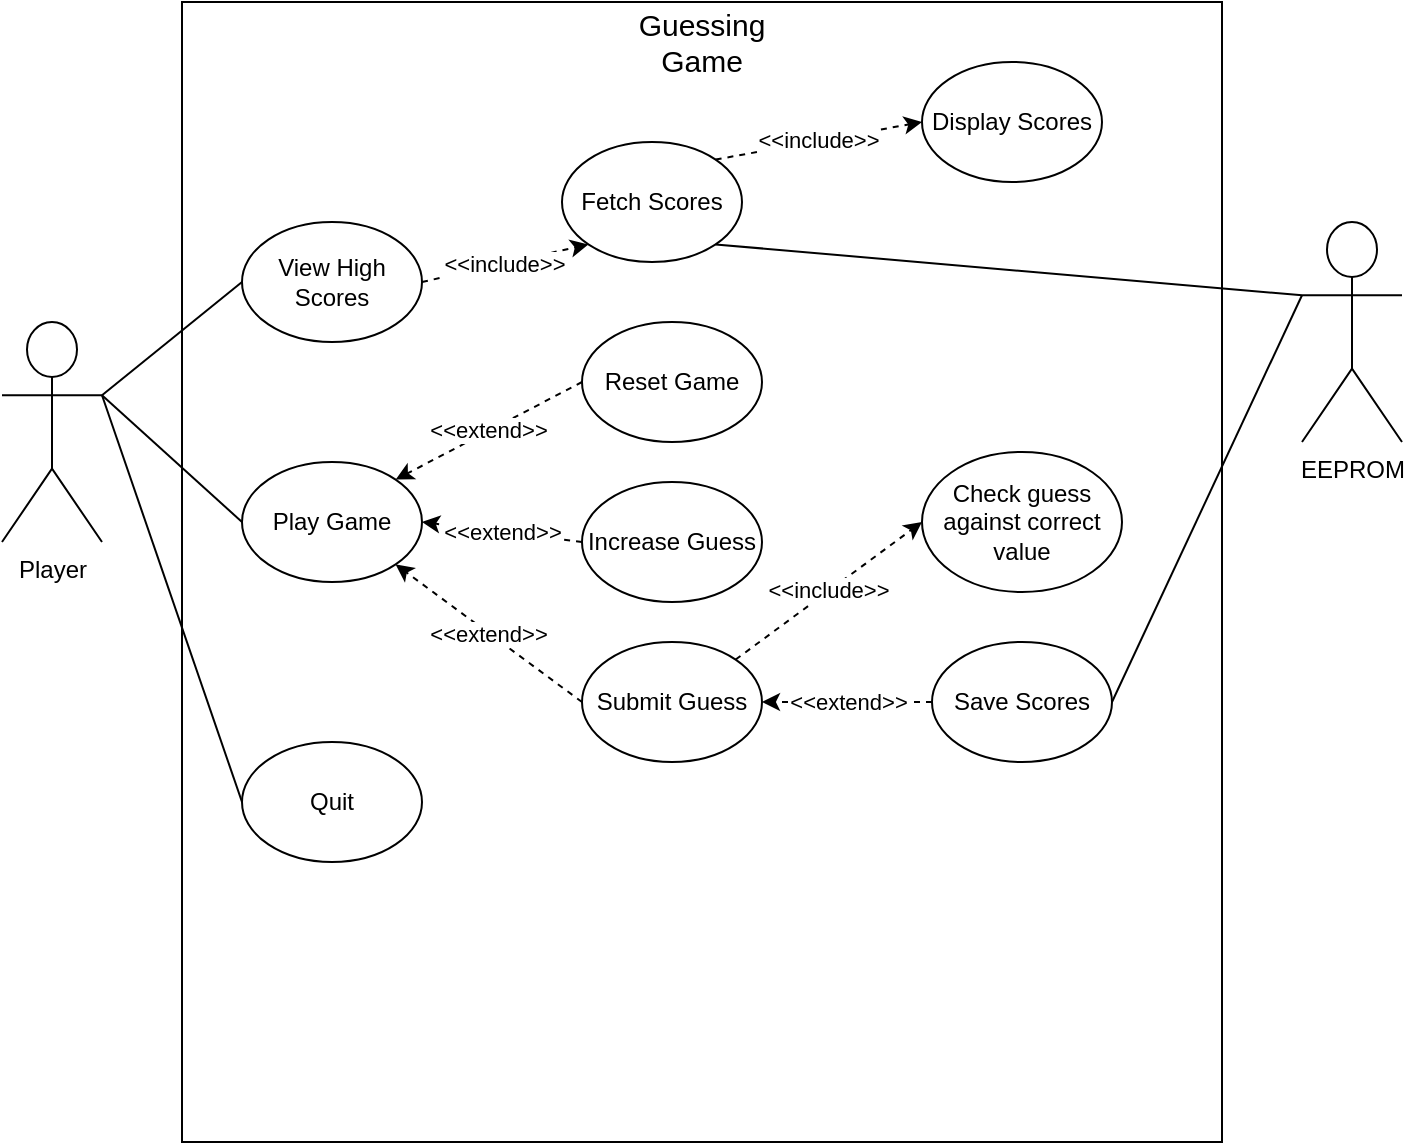 <mxfile version="14.7.10" type="device"><diagram id="8M_5tS3nb2d2DTy6Kd6y" name="Page-1"><mxGraphModel dx="1125" dy="661" grid="1" gridSize="10" guides="1" tooltips="1" connect="1" arrows="1" fold="1" page="1" pageScale="1" pageWidth="827" pageHeight="1169" math="0" shadow="0"><root><mxCell id="0"/><mxCell id="1" parent="0"/><mxCell id="0fDJD2MrSq8Lg2oB8Wy7-2" value="" style="rounded=0;whiteSpace=wrap;html=1;glass=0;" parent="1" vertex="1"><mxGeometry x="160" y="40" width="520" height="570" as="geometry"/></mxCell><mxCell id="0fDJD2MrSq8Lg2oB8Wy7-3" value="&lt;div&gt;&lt;span style=&quot;font-size: 15px&quot;&gt;Guessing Game&lt;/span&gt;&lt;/div&gt;" style="text;html=1;strokeColor=none;fillColor=none;align=center;verticalAlign=middle;whiteSpace=wrap;rounded=0;glass=0;" parent="1" vertex="1"><mxGeometry x="400" y="50" width="40" height="20" as="geometry"/></mxCell><mxCell id="0fDJD2MrSq8Lg2oB8Wy7-4" value="Player" style="shape=umlActor;verticalLabelPosition=bottom;verticalAlign=top;html=1;outlineConnect=0;rounded=0;glass=0;" parent="1" vertex="1"><mxGeometry x="70" y="200" width="50" height="110" as="geometry"/></mxCell><mxCell id="0fDJD2MrSq8Lg2oB8Wy7-5" value="View High Scores" style="ellipse;whiteSpace=wrap;html=1;rounded=0;glass=0;" parent="1" vertex="1"><mxGeometry x="190" y="150" width="90" height="60" as="geometry"/></mxCell><mxCell id="0fDJD2MrSq8Lg2oB8Wy7-6" value="EEPROM" style="shape=umlActor;verticalLabelPosition=bottom;verticalAlign=top;html=1;outlineConnect=0;rounded=0;glass=0;" parent="1" vertex="1"><mxGeometry x="720" y="150" width="50" height="110" as="geometry"/></mxCell><mxCell id="0fDJD2MrSq8Lg2oB8Wy7-15" value="Play Game" style="ellipse;whiteSpace=wrap;html=1;rounded=0;glass=0;" parent="1" vertex="1"><mxGeometry x="190" y="270" width="90" height="60" as="geometry"/></mxCell><mxCell id="0fDJD2MrSq8Lg2oB8Wy7-16" value="Quit" style="ellipse;whiteSpace=wrap;html=1;rounded=0;glass=0;" parent="1" vertex="1"><mxGeometry x="190" y="410" width="90" height="60" as="geometry"/></mxCell><mxCell id="0fDJD2MrSq8Lg2oB8Wy7-18" value="Fetch Scores" style="ellipse;whiteSpace=wrap;html=1;rounded=0;glass=0;" parent="1" vertex="1"><mxGeometry x="350" y="110" width="90" height="60" as="geometry"/></mxCell><mxCell id="0fDJD2MrSq8Lg2oB8Wy7-19" value="Display Scores" style="ellipse;whiteSpace=wrap;html=1;rounded=0;glass=0;" parent="1" vertex="1"><mxGeometry x="530" y="70" width="90" height="60" as="geometry"/></mxCell><mxCell id="0fDJD2MrSq8Lg2oB8Wy7-21" value="" style="endArrow=none;html=1;entryX=1;entryY=1;entryDx=0;entryDy=0;exitX=0;exitY=0.333;exitDx=0;exitDy=0;exitPerimeter=0;" parent="1" target="0fDJD2MrSq8Lg2oB8Wy7-18" edge="1" source="0fDJD2MrSq8Lg2oB8Wy7-6"><mxGeometry width="50" height="50" relative="1" as="geometry"><mxPoint x="720" y="237" as="sourcePoint"/><mxPoint x="440" y="440" as="targetPoint"/></mxGeometry></mxCell><mxCell id="0fDJD2MrSq8Lg2oB8Wy7-24" value="&amp;lt;&amp;lt;include&amp;gt;&amp;gt;" style="endArrow=classic;html=1;exitX=1;exitY=0.5;exitDx=0;exitDy=0;entryX=0;entryY=1;entryDx=0;entryDy=0;dashed=1;" parent="1" source="0fDJD2MrSq8Lg2oB8Wy7-5" target="0fDJD2MrSq8Lg2oB8Wy7-18" edge="1"><mxGeometry width="50" height="50" relative="1" as="geometry"><mxPoint x="390" y="490" as="sourcePoint"/><mxPoint x="440" y="440" as="targetPoint"/></mxGeometry></mxCell><mxCell id="0fDJD2MrSq8Lg2oB8Wy7-26" value="&amp;lt;&amp;lt;include&amp;gt;&amp;gt;" style="endArrow=classic;html=1;entryX=0;entryY=0.5;entryDx=0;entryDy=0;dashed=1;exitX=1;exitY=0;exitDx=0;exitDy=0;" parent="1" source="0fDJD2MrSq8Lg2oB8Wy7-18" target="0fDJD2MrSq8Lg2oB8Wy7-19" edge="1"><mxGeometry width="50" height="50" relative="1" as="geometry"><mxPoint x="440" y="140" as="sourcePoint"/><mxPoint x="360" y="150" as="targetPoint"/></mxGeometry></mxCell><mxCell id="0fDJD2MrSq8Lg2oB8Wy7-27" value="" style="endArrow=none;html=1;exitX=1;exitY=0.333;exitDx=0;exitDy=0;exitPerimeter=0;entryX=0;entryY=0.5;entryDx=0;entryDy=0;" parent="1" source="0fDJD2MrSq8Lg2oB8Wy7-4" target="0fDJD2MrSq8Lg2oB8Wy7-5" edge="1"><mxGeometry width="50" height="50" relative="1" as="geometry"><mxPoint x="390" y="490" as="sourcePoint"/><mxPoint x="440" y="440" as="targetPoint"/></mxGeometry></mxCell><mxCell id="0fDJD2MrSq8Lg2oB8Wy7-28" value="" style="endArrow=none;html=1;exitX=1;exitY=0.333;exitDx=0;exitDy=0;exitPerimeter=0;entryX=0;entryY=0.5;entryDx=0;entryDy=0;" parent="1" source="0fDJD2MrSq8Lg2oB8Wy7-4" target="0fDJD2MrSq8Lg2oB8Wy7-15" edge="1"><mxGeometry width="50" height="50" relative="1" as="geometry"><mxPoint x="130" y="246.667" as="sourcePoint"/><mxPoint x="200" y="190" as="targetPoint"/></mxGeometry></mxCell><mxCell id="0fDJD2MrSq8Lg2oB8Wy7-29" value="" style="endArrow=none;html=1;exitX=1;exitY=0.333;exitDx=0;exitDy=0;exitPerimeter=0;entryX=0;entryY=0.5;entryDx=0;entryDy=0;" parent="1" source="0fDJD2MrSq8Lg2oB8Wy7-4" target="0fDJD2MrSq8Lg2oB8Wy7-16" edge="1"><mxGeometry width="50" height="50" relative="1" as="geometry"><mxPoint x="130" y="246.667" as="sourcePoint"/><mxPoint x="200" y="330" as="targetPoint"/></mxGeometry></mxCell><mxCell id="0fDJD2MrSq8Lg2oB8Wy7-30" value="Save Scores" style="ellipse;whiteSpace=wrap;html=1;rounded=0;glass=0;" parent="1" vertex="1"><mxGeometry x="535" y="360" width="90" height="60" as="geometry"/></mxCell><mxCell id="0fDJD2MrSq8Lg2oB8Wy7-31" value="&amp;lt;&amp;lt;extend&amp;gt;&amp;gt;" style="endArrow=classic;html=1;exitX=0;exitY=0.5;exitDx=0;exitDy=0;entryX=1;entryY=0.5;entryDx=0;entryDy=0;dashed=1;" parent="1" source="0fDJD2MrSq8Lg2oB8Wy7-30" target="0fDJD2MrSq8Lg2oB8Wy7-36" edge="1"><mxGeometry width="50" height="50" relative="1" as="geometry"><mxPoint x="290" y="190" as="sourcePoint"/><mxPoint x="360" y="150" as="targetPoint"/><Array as="points"/></mxGeometry></mxCell><mxCell id="0fDJD2MrSq8Lg2oB8Wy7-32" value="" style="endArrow=none;html=1;entryX=1;entryY=0.5;entryDx=0;entryDy=0;exitX=0;exitY=0.333;exitDx=0;exitDy=0;exitPerimeter=0;" parent="1" source="0fDJD2MrSq8Lg2oB8Wy7-6" target="0fDJD2MrSq8Lg2oB8Wy7-30" edge="1"><mxGeometry width="50" height="50" relative="1" as="geometry"><mxPoint x="730" y="247" as="sourcePoint"/><mxPoint x="450" y="150" as="targetPoint"/></mxGeometry></mxCell><mxCell id="0fDJD2MrSq8Lg2oB8Wy7-33" value="Reset Game" style="ellipse;whiteSpace=wrap;html=1;rounded=0;glass=0;" parent="1" vertex="1"><mxGeometry x="360" y="200" width="90" height="60" as="geometry"/></mxCell><mxCell id="0fDJD2MrSq8Lg2oB8Wy7-34" value="&amp;lt;&amp;lt;extend&amp;gt;&amp;gt;" style="endArrow=classic;html=1;exitX=0;exitY=0.5;exitDx=0;exitDy=0;entryX=1;entryY=0;entryDx=0;entryDy=0;dashed=1;" parent="1" source="0fDJD2MrSq8Lg2oB8Wy7-33" target="0fDJD2MrSq8Lg2oB8Wy7-15" edge="1"><mxGeometry width="50" height="50" relative="1" as="geometry"><mxPoint x="370" y="250" as="sourcePoint"/><mxPoint x="290" y="310" as="targetPoint"/><Array as="points"/></mxGeometry></mxCell><mxCell id="0fDJD2MrSq8Lg2oB8Wy7-35" value="Increase Guess" style="ellipse;whiteSpace=wrap;html=1;rounded=0;glass=0;" parent="1" vertex="1"><mxGeometry x="360" y="280" width="90" height="60" as="geometry"/></mxCell><mxCell id="0fDJD2MrSq8Lg2oB8Wy7-36" value="Submit Guess" style="ellipse;whiteSpace=wrap;html=1;rounded=0;glass=0;" parent="1" vertex="1"><mxGeometry x="360" y="360" width="90" height="60" as="geometry"/></mxCell><mxCell id="0fDJD2MrSq8Lg2oB8Wy7-37" value="&amp;lt;&amp;lt;extend&amp;gt;&amp;gt;" style="endArrow=classic;html=1;exitX=0;exitY=0.5;exitDx=0;exitDy=0;dashed=1;entryX=1;entryY=0.5;entryDx=0;entryDy=0;" parent="1" source="0fDJD2MrSq8Lg2oB8Wy7-35" target="0fDJD2MrSq8Lg2oB8Wy7-15" edge="1"><mxGeometry width="50" height="50" relative="1" as="geometry"><mxPoint x="370" y="320" as="sourcePoint"/><mxPoint x="270" y="320" as="targetPoint"/><Array as="points"/></mxGeometry></mxCell><mxCell id="0fDJD2MrSq8Lg2oB8Wy7-38" value="&amp;lt;&amp;lt;extend&amp;gt;&amp;gt;" style="endArrow=classic;html=1;exitX=0;exitY=0.5;exitDx=0;exitDy=0;dashed=1;entryX=1;entryY=1;entryDx=0;entryDy=0;" parent="1" source="0fDJD2MrSq8Lg2oB8Wy7-36" target="0fDJD2MrSq8Lg2oB8Wy7-15" edge="1"><mxGeometry width="50" height="50" relative="1" as="geometry"><mxPoint x="370" y="390" as="sourcePoint"/><mxPoint x="276.82" y="331.213" as="targetPoint"/><Array as="points"/></mxGeometry></mxCell><mxCell id="e6_5qB7lk-YoDArQ6Ro4-1" value="Check guess against correct value" style="ellipse;whiteSpace=wrap;html=1;rounded=0;glass=0;" vertex="1" parent="1"><mxGeometry x="530" y="265" width="100" height="70" as="geometry"/></mxCell><mxCell id="e6_5qB7lk-YoDArQ6Ro4-3" value="&amp;lt;&amp;lt;include&amp;gt;&amp;gt;" style="endArrow=classic;html=1;exitX=1;exitY=0;exitDx=0;exitDy=0;entryX=0;entryY=0.5;entryDx=0;entryDy=0;dashed=1;" edge="1" parent="1" source="0fDJD2MrSq8Lg2oB8Wy7-36" target="e6_5qB7lk-YoDArQ6Ro4-1"><mxGeometry width="50" height="50" relative="1" as="geometry"><mxPoint x="460" y="318.79" as="sourcePoint"/><mxPoint x="543.18" y="300.003" as="targetPoint"/></mxGeometry></mxCell></root></mxGraphModel></diagram></mxfile>